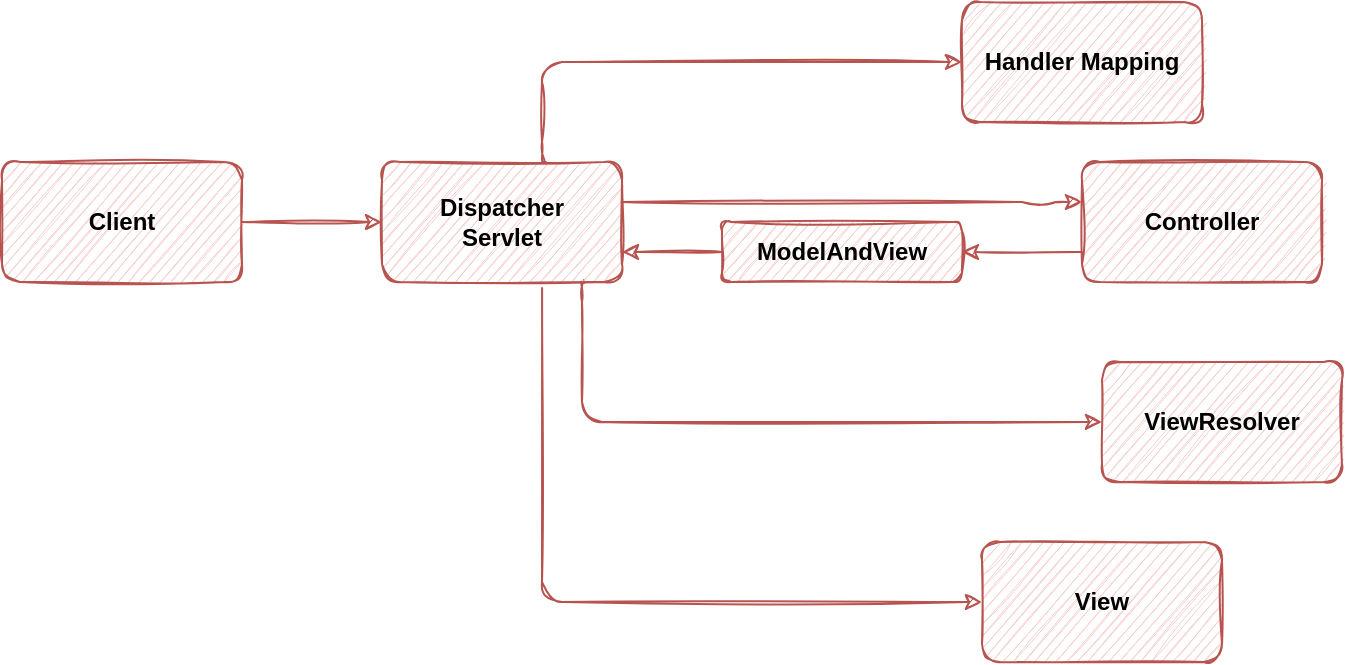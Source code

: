 <mxfile version="13.9.9" type="device"><diagram id="Gkkg8iqYp3XDvsvdwYiX" name="페이지-1"><mxGraphModel dx="1086" dy="806" grid="1" gridSize="9" guides="1" tooltips="1" connect="1" arrows="1" fold="1" page="1" pageScale="1" pageWidth="827" pageHeight="1169" background="none" math="0" shadow="0"><root><mxCell id="0"/><mxCell id="1" parent="0"/><mxCell id="mDZ4Y7UhGmQ1we34IY9B-12" style="edgeStyle=orthogonalEdgeStyle;orthogonalLoop=1;jettySize=auto;html=1;exitX=1;exitY=0.5;exitDx=0;exitDy=0;entryX=0;entryY=0.5;entryDx=0;entryDy=0;strokeColor=#b85450;fontColor=#095C86;sketch=1;strokeWidth=1;fontStyle=1;fillColor=#f8cecc;" edge="1" parent="1" source="mDZ4Y7UhGmQ1we34IY9B-1" target="mDZ4Y7UhGmQ1we34IY9B-2"><mxGeometry relative="1" as="geometry"/></mxCell><mxCell id="mDZ4Y7UhGmQ1we34IY9B-1" value="Client" style="whiteSpace=wrap;html=1;fillColor=#f8cecc;strokeColor=#b85450;rounded=1;sketch=1;strokeWidth=1;fontStyle=1" vertex="1" parent="1"><mxGeometry x="80" y="140" width="120" height="60" as="geometry"/></mxCell><mxCell id="mDZ4Y7UhGmQ1we34IY9B-8" style="edgeStyle=orthogonalEdgeStyle;orthogonalLoop=1;jettySize=auto;html=1;strokeColor=#b85450;fontColor=#095C86;sketch=1;strokeWidth=1;fontStyle=1;fillColor=#f8cecc;" edge="1" parent="1" source="mDZ4Y7UhGmQ1we34IY9B-2" target="mDZ4Y7UhGmQ1we34IY9B-4"><mxGeometry relative="1" as="geometry"><Array as="points"><mxPoint x="600" y="160"/><mxPoint x="600" y="160"/></Array></mxGeometry></mxCell><mxCell id="mDZ4Y7UhGmQ1we34IY9B-10" style="edgeStyle=orthogonalEdgeStyle;orthogonalLoop=1;jettySize=auto;html=1;exitX=0.842;exitY=0.983;exitDx=0;exitDy=0;entryX=0;entryY=0.5;entryDx=0;entryDy=0;exitPerimeter=0;strokeColor=#b85450;fontColor=#095C86;sketch=1;strokeWidth=1;fontStyle=1;fillColor=#f8cecc;" edge="1" parent="1" source="mDZ4Y7UhGmQ1we34IY9B-2" target="mDZ4Y7UhGmQ1we34IY9B-5"><mxGeometry relative="1" as="geometry"><Array as="points"><mxPoint x="371" y="200"/><mxPoint x="370" y="200"/><mxPoint x="370" y="270"/></Array></mxGeometry></mxCell><mxCell id="mDZ4Y7UhGmQ1we34IY9B-11" style="edgeStyle=orthogonalEdgeStyle;orthogonalLoop=1;jettySize=auto;html=1;exitX=0.667;exitY=1.05;exitDx=0;exitDy=0;entryX=0;entryY=0.5;entryDx=0;entryDy=0;strokeColor=#b85450;fontColor=#095C86;exitPerimeter=0;sketch=1;strokeWidth=1;fontStyle=1;fillColor=#f8cecc;" edge="1" parent="1" source="mDZ4Y7UhGmQ1we34IY9B-2" target="mDZ4Y7UhGmQ1we34IY9B-6"><mxGeometry relative="1" as="geometry"><Array as="points"><mxPoint x="350" y="360"/></Array></mxGeometry></mxCell><mxCell id="mDZ4Y7UhGmQ1we34IY9B-15" style="edgeStyle=orthogonalEdgeStyle;orthogonalLoop=1;jettySize=auto;html=1;exitX=0.683;exitY=0;exitDx=0;exitDy=0;entryX=0;entryY=0.5;entryDx=0;entryDy=0;strokeColor=#b85450;fontColor=#095C86;exitPerimeter=0;sketch=1;strokeWidth=1;fontStyle=1;fillColor=#f8cecc;" edge="1" parent="1" source="mDZ4Y7UhGmQ1we34IY9B-2" target="mDZ4Y7UhGmQ1we34IY9B-3"><mxGeometry relative="1" as="geometry"><Array as="points"><mxPoint x="350" y="140"/><mxPoint x="350" y="90"/></Array></mxGeometry></mxCell><mxCell id="mDZ4Y7UhGmQ1we34IY9B-2" value="Dispatcher&lt;br&gt;Servlet" style="whiteSpace=wrap;html=1;fillColor=#f8cecc;strokeColor=#b85450;rounded=1;sketch=1;strokeWidth=1;fontStyle=1" vertex="1" parent="1"><mxGeometry x="270" y="140" width="120" height="60" as="geometry"/></mxCell><mxCell id="mDZ4Y7UhGmQ1we34IY9B-3" value="Handler Mapping" style="whiteSpace=wrap;html=1;fillColor=#f8cecc;strokeColor=#b85450;rounded=1;sketch=1;strokeWidth=1;fontStyle=1" vertex="1" parent="1"><mxGeometry x="560" y="60" width="120" height="60" as="geometry"/></mxCell><mxCell id="mDZ4Y7UhGmQ1we34IY9B-13" style="edgeStyle=orthogonalEdgeStyle;orthogonalLoop=1;jettySize=auto;html=1;exitX=0;exitY=0.75;exitDx=0;exitDy=0;entryX=1;entryY=0.5;entryDx=0;entryDy=0;strokeColor=#b85450;fontColor=#095C86;sketch=1;strokeWidth=1;fontStyle=1;fillColor=#f8cecc;" edge="1" parent="1" source="mDZ4Y7UhGmQ1we34IY9B-4" target="mDZ4Y7UhGmQ1we34IY9B-7"><mxGeometry relative="1" as="geometry"><Array as="points"/></mxGeometry></mxCell><mxCell id="mDZ4Y7UhGmQ1we34IY9B-4" value="Controller" style="whiteSpace=wrap;html=1;fillColor=#f8cecc;strokeColor=#b85450;rounded=1;sketch=1;strokeWidth=1;fontStyle=1" vertex="1" parent="1"><mxGeometry x="620" y="140" width="120" height="60" as="geometry"/></mxCell><mxCell id="mDZ4Y7UhGmQ1we34IY9B-5" value="ViewResolver" style="whiteSpace=wrap;html=1;fillColor=#f8cecc;strokeColor=#b85450;rounded=1;sketch=1;strokeWidth=1;fontStyle=1" vertex="1" parent="1"><mxGeometry x="630" y="240" width="120" height="60" as="geometry"/></mxCell><mxCell id="mDZ4Y7UhGmQ1we34IY9B-6" value="View" style="whiteSpace=wrap;html=1;fillColor=#f8cecc;strokeColor=#b85450;rounded=1;sketch=1;strokeWidth=1;fontStyle=1" vertex="1" parent="1"><mxGeometry x="570" y="330" width="120" height="60" as="geometry"/></mxCell><mxCell id="mDZ4Y7UhGmQ1we34IY9B-14" style="edgeStyle=orthogonalEdgeStyle;orthogonalLoop=1;jettySize=auto;html=1;exitX=0;exitY=0.5;exitDx=0;exitDy=0;entryX=1;entryY=0.75;entryDx=0;entryDy=0;strokeColor=#b85450;fontColor=#095C86;sketch=1;strokeWidth=1;fontStyle=1;fillColor=#f8cecc;" edge="1" parent="1" source="mDZ4Y7UhGmQ1we34IY9B-7" target="mDZ4Y7UhGmQ1we34IY9B-2"><mxGeometry relative="1" as="geometry"/></mxCell><mxCell id="mDZ4Y7UhGmQ1we34IY9B-7" value="ModelAndView" style="whiteSpace=wrap;html=1;fillColor=#f8cecc;strokeColor=#b85450;rounded=1;sketch=1;strokeWidth=1;fontStyle=1" vertex="1" parent="1"><mxGeometry x="440" y="170" width="120" height="30" as="geometry"/></mxCell></root></mxGraphModel></diagram></mxfile>